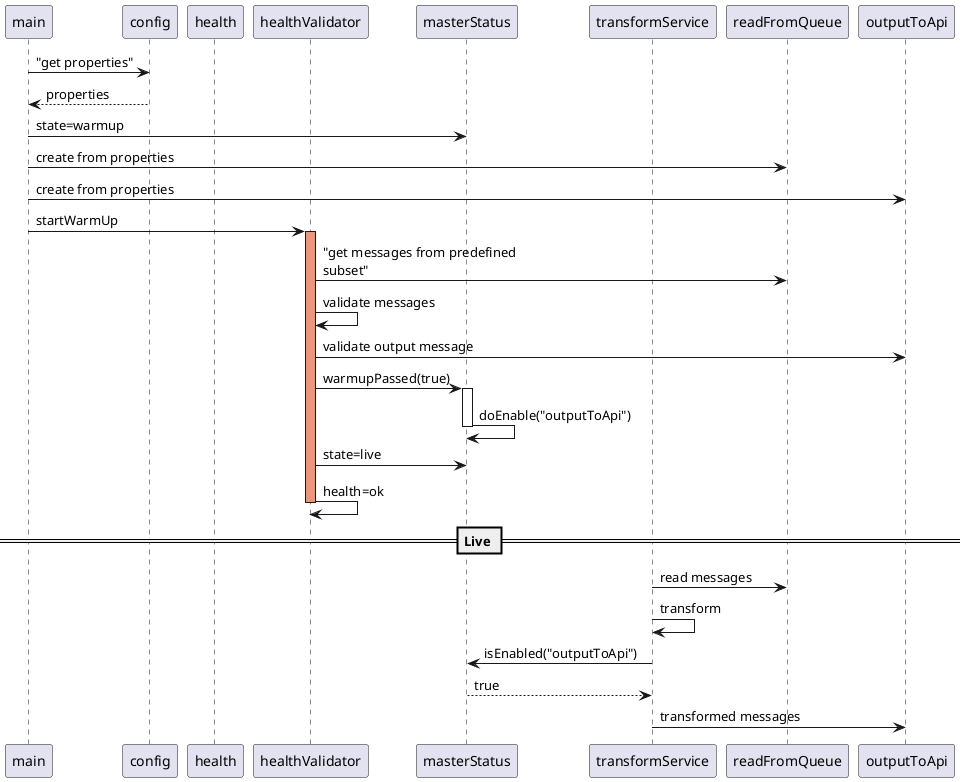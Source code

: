 @startuml
participant "main" as main
participant "config" as conf
participant "health" as he
participant "healthValidator" as val
participant "masterStatus" as state
participant "transformService" as ts
participant "readFromQueue" as rq
participant "outputToApi" as oa

main -> conf: "get properties"
conf --> main: properties
main -> state: state=warmup
main -> rq: create from properties
main -> oa: create from properties
main -> val: startWarmUp
activate val #DarkSalmon
val -> rq: "get messages from predefined\nsubset"
val -> val: validate messages
val -> oa: validate output message
val -> state: warmupPassed(true)
activate state
state -> state: doEnable("outputToApi")

deactivate state
val -> state: state=live
val -> val: health=ok
deactivate val
== Live ==
ts -> rq: read messages
ts -> ts: transform
ts -> state: isEnabled("outputToApi")
state --> ts: true
ts -> oa: transformed messages
@enduml
